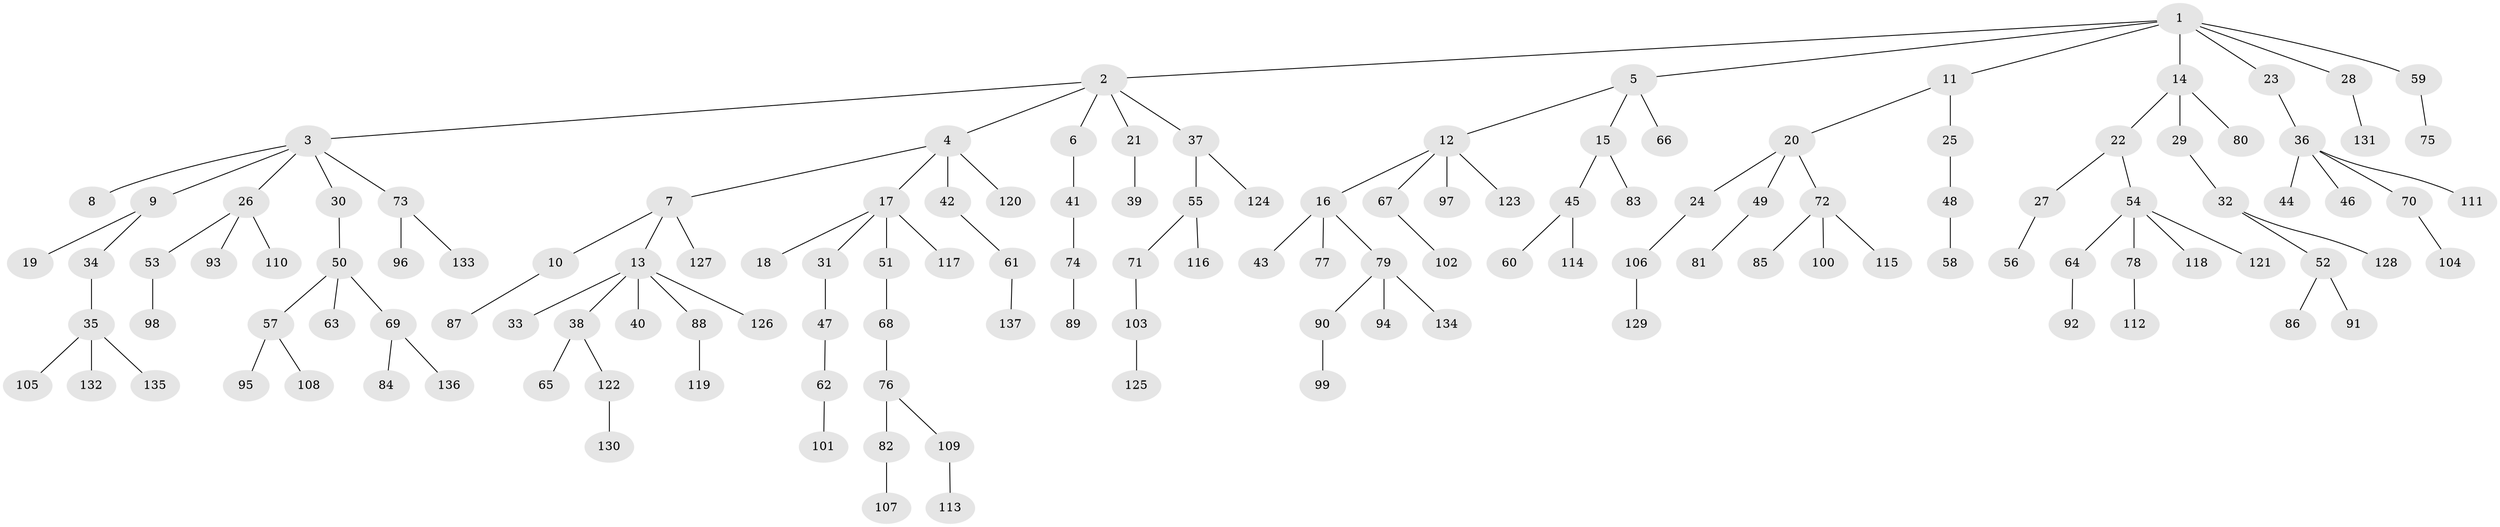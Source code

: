 // Generated by graph-tools (version 1.1) at 2025/11/02/27/25 16:11:26]
// undirected, 137 vertices, 136 edges
graph export_dot {
graph [start="1"]
  node [color=gray90,style=filled];
  1;
  2;
  3;
  4;
  5;
  6;
  7;
  8;
  9;
  10;
  11;
  12;
  13;
  14;
  15;
  16;
  17;
  18;
  19;
  20;
  21;
  22;
  23;
  24;
  25;
  26;
  27;
  28;
  29;
  30;
  31;
  32;
  33;
  34;
  35;
  36;
  37;
  38;
  39;
  40;
  41;
  42;
  43;
  44;
  45;
  46;
  47;
  48;
  49;
  50;
  51;
  52;
  53;
  54;
  55;
  56;
  57;
  58;
  59;
  60;
  61;
  62;
  63;
  64;
  65;
  66;
  67;
  68;
  69;
  70;
  71;
  72;
  73;
  74;
  75;
  76;
  77;
  78;
  79;
  80;
  81;
  82;
  83;
  84;
  85;
  86;
  87;
  88;
  89;
  90;
  91;
  92;
  93;
  94;
  95;
  96;
  97;
  98;
  99;
  100;
  101;
  102;
  103;
  104;
  105;
  106;
  107;
  108;
  109;
  110;
  111;
  112;
  113;
  114;
  115;
  116;
  117;
  118;
  119;
  120;
  121;
  122;
  123;
  124;
  125;
  126;
  127;
  128;
  129;
  130;
  131;
  132;
  133;
  134;
  135;
  136;
  137;
  1 -- 2;
  1 -- 5;
  1 -- 11;
  1 -- 14;
  1 -- 23;
  1 -- 28;
  1 -- 59;
  2 -- 3;
  2 -- 4;
  2 -- 6;
  2 -- 21;
  2 -- 37;
  3 -- 8;
  3 -- 9;
  3 -- 26;
  3 -- 30;
  3 -- 73;
  4 -- 7;
  4 -- 17;
  4 -- 42;
  4 -- 120;
  5 -- 12;
  5 -- 15;
  5 -- 66;
  6 -- 41;
  7 -- 10;
  7 -- 13;
  7 -- 127;
  9 -- 19;
  9 -- 34;
  10 -- 87;
  11 -- 20;
  11 -- 25;
  12 -- 16;
  12 -- 67;
  12 -- 97;
  12 -- 123;
  13 -- 33;
  13 -- 38;
  13 -- 40;
  13 -- 88;
  13 -- 126;
  14 -- 22;
  14 -- 29;
  14 -- 80;
  15 -- 45;
  15 -- 83;
  16 -- 43;
  16 -- 77;
  16 -- 79;
  17 -- 18;
  17 -- 31;
  17 -- 51;
  17 -- 117;
  20 -- 24;
  20 -- 49;
  20 -- 72;
  21 -- 39;
  22 -- 27;
  22 -- 54;
  23 -- 36;
  24 -- 106;
  25 -- 48;
  26 -- 53;
  26 -- 93;
  26 -- 110;
  27 -- 56;
  28 -- 131;
  29 -- 32;
  30 -- 50;
  31 -- 47;
  32 -- 52;
  32 -- 128;
  34 -- 35;
  35 -- 105;
  35 -- 132;
  35 -- 135;
  36 -- 44;
  36 -- 46;
  36 -- 70;
  36 -- 111;
  37 -- 55;
  37 -- 124;
  38 -- 65;
  38 -- 122;
  41 -- 74;
  42 -- 61;
  45 -- 60;
  45 -- 114;
  47 -- 62;
  48 -- 58;
  49 -- 81;
  50 -- 57;
  50 -- 63;
  50 -- 69;
  51 -- 68;
  52 -- 86;
  52 -- 91;
  53 -- 98;
  54 -- 64;
  54 -- 78;
  54 -- 118;
  54 -- 121;
  55 -- 71;
  55 -- 116;
  57 -- 95;
  57 -- 108;
  59 -- 75;
  61 -- 137;
  62 -- 101;
  64 -- 92;
  67 -- 102;
  68 -- 76;
  69 -- 84;
  69 -- 136;
  70 -- 104;
  71 -- 103;
  72 -- 85;
  72 -- 100;
  72 -- 115;
  73 -- 96;
  73 -- 133;
  74 -- 89;
  76 -- 82;
  76 -- 109;
  78 -- 112;
  79 -- 90;
  79 -- 94;
  79 -- 134;
  82 -- 107;
  88 -- 119;
  90 -- 99;
  103 -- 125;
  106 -- 129;
  109 -- 113;
  122 -- 130;
}
